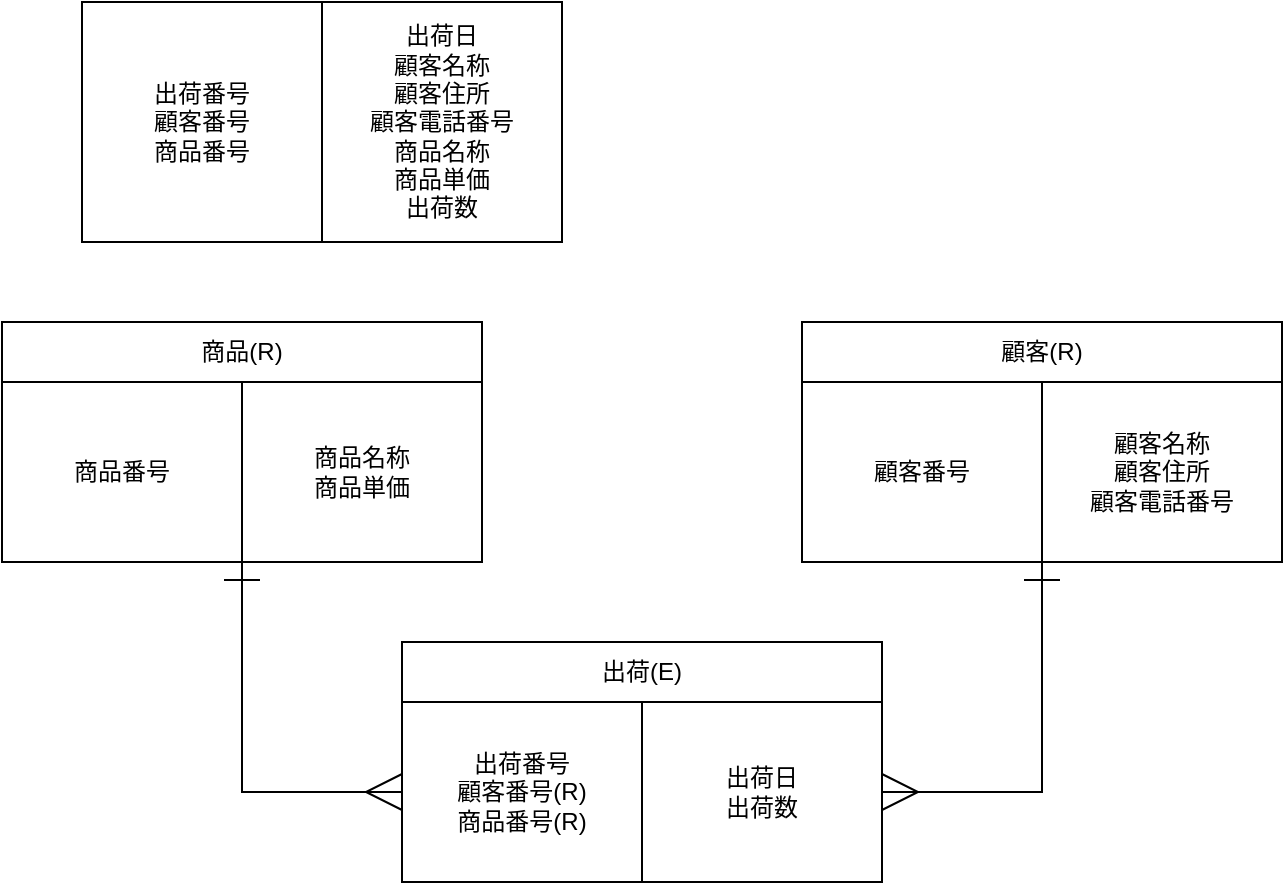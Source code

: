 <mxfile version="26.2.13">
  <diagram name="ページ1" id="cwWWdA-kx0smR2thaBZO">
    <mxGraphModel dx="780" dy="468" grid="1" gridSize="10" guides="1" tooltips="1" connect="1" arrows="1" fold="1" page="1" pageScale="1" pageWidth="827" pageHeight="1169" math="0" shadow="0">
      <root>
        <mxCell id="0" />
        <mxCell id="1" parent="0" />
        <mxCell id="IbTH0HofQbz3VUB2zS8t-9" value="出荷番号&lt;div&gt;顧客番号&lt;/div&gt;&lt;div&gt;商品番号&lt;/div&gt;" style="rounded=0;whiteSpace=wrap;html=1;" vertex="1" parent="1">
          <mxGeometry x="120" y="120" width="120" height="120" as="geometry" />
        </mxCell>
        <mxCell id="IbTH0HofQbz3VUB2zS8t-10" value="出荷日&lt;div&gt;顧客名称&lt;/div&gt;&lt;div&gt;顧客住所&lt;/div&gt;&lt;div&gt;顧客電話番号&lt;/div&gt;&lt;div&gt;商品名称&lt;/div&gt;&lt;div&gt;商品単価&lt;/div&gt;&lt;div&gt;出荷数&lt;/div&gt;" style="rounded=0;whiteSpace=wrap;html=1;" vertex="1" parent="1">
          <mxGeometry x="240" y="120" width="120" height="120" as="geometry" />
        </mxCell>
        <mxCell id="IbTH0HofQbz3VUB2zS8t-15" value="" style="group" vertex="1" connectable="0" parent="1">
          <mxGeometry x="280" y="440" width="240" height="120" as="geometry" />
        </mxCell>
        <mxCell id="IbTH0HofQbz3VUB2zS8t-11" value="" style="rounded=0;whiteSpace=wrap;html=1;" vertex="1" parent="IbTH0HofQbz3VUB2zS8t-15">
          <mxGeometry width="240" height="120" as="geometry" />
        </mxCell>
        <mxCell id="IbTH0HofQbz3VUB2zS8t-12" value="出荷(E)" style="rounded=0;whiteSpace=wrap;html=1;" vertex="1" parent="IbTH0HofQbz3VUB2zS8t-15">
          <mxGeometry width="240" height="30" as="geometry" />
        </mxCell>
        <mxCell id="IbTH0HofQbz3VUB2zS8t-13" value="出荷番号&lt;div&gt;顧客番号(R)&lt;/div&gt;&lt;div&gt;商品番号(R)&lt;/div&gt;" style="rounded=0;whiteSpace=wrap;html=1;" vertex="1" parent="IbTH0HofQbz3VUB2zS8t-15">
          <mxGeometry y="30" width="120" height="90" as="geometry" />
        </mxCell>
        <mxCell id="IbTH0HofQbz3VUB2zS8t-14" value="出荷日&lt;div&gt;出荷数&lt;/div&gt;" style="rounded=0;whiteSpace=wrap;html=1;" vertex="1" parent="IbTH0HofQbz3VUB2zS8t-15">
          <mxGeometry x="120" y="30" width="120" height="90" as="geometry" />
        </mxCell>
        <mxCell id="IbTH0HofQbz3VUB2zS8t-16" value="" style="group" vertex="1" connectable="0" parent="1">
          <mxGeometry x="480" y="280" width="240" height="120" as="geometry" />
        </mxCell>
        <mxCell id="IbTH0HofQbz3VUB2zS8t-17" value="" style="rounded=0;whiteSpace=wrap;html=1;" vertex="1" parent="IbTH0HofQbz3VUB2zS8t-16">
          <mxGeometry width="240" height="120" as="geometry" />
        </mxCell>
        <mxCell id="IbTH0HofQbz3VUB2zS8t-18" value="顧客(R)" style="rounded=0;whiteSpace=wrap;html=1;" vertex="1" parent="IbTH0HofQbz3VUB2zS8t-16">
          <mxGeometry width="240" height="30" as="geometry" />
        </mxCell>
        <mxCell id="IbTH0HofQbz3VUB2zS8t-19" value="顧客番号" style="rounded=0;whiteSpace=wrap;html=1;" vertex="1" parent="IbTH0HofQbz3VUB2zS8t-16">
          <mxGeometry y="30" width="120" height="90" as="geometry" />
        </mxCell>
        <mxCell id="IbTH0HofQbz3VUB2zS8t-20" value="顧客名称&lt;div&gt;顧客住所&lt;/div&gt;&lt;div&gt;顧客電話番号&lt;/div&gt;" style="rounded=0;whiteSpace=wrap;html=1;" vertex="1" parent="IbTH0HofQbz3VUB2zS8t-16">
          <mxGeometry x="120" y="30" width="120" height="90" as="geometry" />
        </mxCell>
        <mxCell id="IbTH0HofQbz3VUB2zS8t-21" value="" style="group" vertex="1" connectable="0" parent="1">
          <mxGeometry x="80" y="280" width="240" height="120" as="geometry" />
        </mxCell>
        <mxCell id="IbTH0HofQbz3VUB2zS8t-22" value="" style="rounded=0;whiteSpace=wrap;html=1;" vertex="1" parent="IbTH0HofQbz3VUB2zS8t-21">
          <mxGeometry width="240" height="120" as="geometry" />
        </mxCell>
        <mxCell id="IbTH0HofQbz3VUB2zS8t-23" value="商品(R)" style="rounded=0;whiteSpace=wrap;html=1;" vertex="1" parent="IbTH0HofQbz3VUB2zS8t-21">
          <mxGeometry width="240" height="30" as="geometry" />
        </mxCell>
        <mxCell id="IbTH0HofQbz3VUB2zS8t-24" value="商品番号" style="rounded=0;whiteSpace=wrap;html=1;" vertex="1" parent="IbTH0HofQbz3VUB2zS8t-21">
          <mxGeometry y="30" width="120" height="90" as="geometry" />
        </mxCell>
        <mxCell id="IbTH0HofQbz3VUB2zS8t-25" value="商品名称&lt;div&gt;商品単価&lt;/div&gt;" style="rounded=0;whiteSpace=wrap;html=1;" vertex="1" parent="IbTH0HofQbz3VUB2zS8t-21">
          <mxGeometry x="120" y="30" width="120" height="90" as="geometry" />
        </mxCell>
        <mxCell id="IbTH0HofQbz3VUB2zS8t-26" value="" style="html=1;rounded=0;exitX=1;exitY=1;exitDx=0;exitDy=0;entryX=0;entryY=0.5;entryDx=0;entryDy=0;startArrow=ERone;startFill=0;endArrow=ERmany;endFill=0;endSize=16;startSize=16;edgeStyle=orthogonalEdgeStyle;" edge="1" parent="1" source="IbTH0HofQbz3VUB2zS8t-24" target="IbTH0HofQbz3VUB2zS8t-13">
          <mxGeometry width="100" relative="1" as="geometry">
            <mxPoint x="350" y="360" as="sourcePoint" />
            <mxPoint x="450" y="360" as="targetPoint" />
          </mxGeometry>
        </mxCell>
        <mxCell id="IbTH0HofQbz3VUB2zS8t-28" value="" style="html=1;rounded=0;entryX=1;entryY=0.5;entryDx=0;entryDy=0;startArrow=ERone;startFill=0;endArrow=ERmany;endFill=0;endSize=16;startSize=16;edgeStyle=orthogonalEdgeStyle;" edge="1" parent="1" target="IbTH0HofQbz3VUB2zS8t-14">
          <mxGeometry width="100" relative="1" as="geometry">
            <mxPoint x="600" y="400" as="sourcePoint" />
            <mxPoint x="600" y="470" as="targetPoint" />
            <Array as="points">
              <mxPoint x="600" y="515" />
            </Array>
          </mxGeometry>
        </mxCell>
      </root>
    </mxGraphModel>
  </diagram>
</mxfile>
